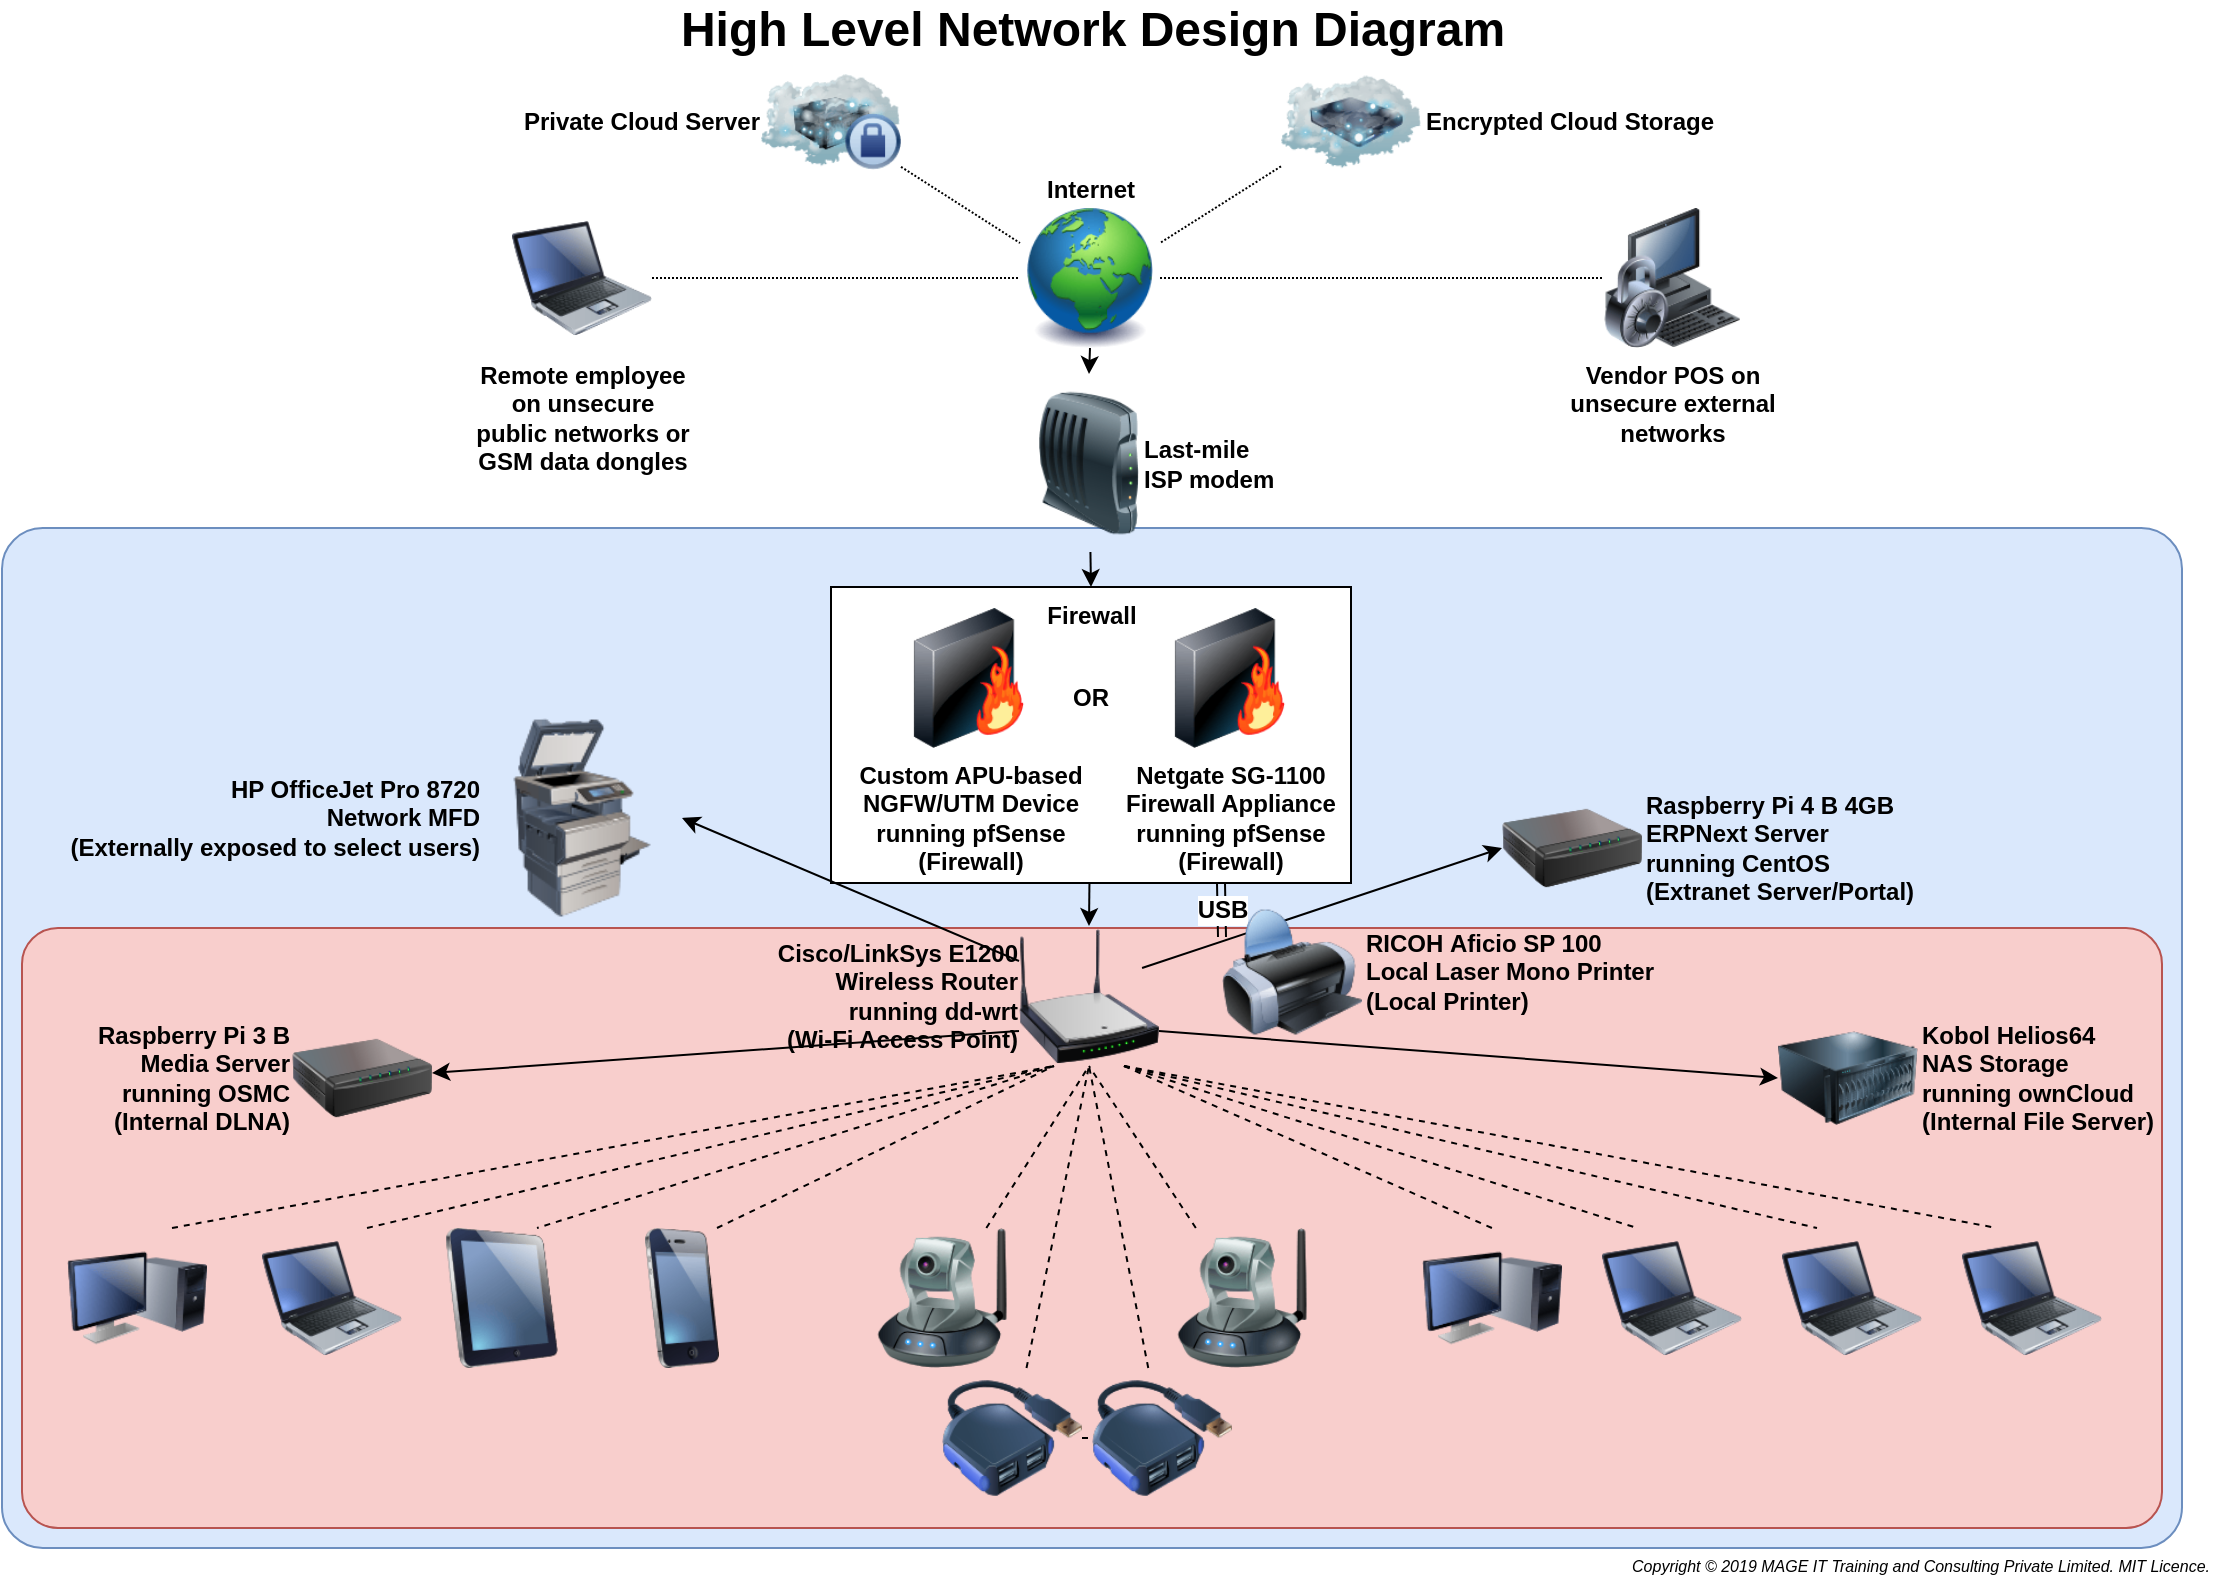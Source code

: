 <mxfile version="12.1.0" type="github" pages="1"><diagram id="0KM4Egd6NqNAOqJx_9N1" name="Page-1"><mxGraphModel dx="1920" dy="1080" grid="1" gridSize="10" guides="1" tooltips="1" connect="1" arrows="1" fold="1" page="1" pageScale="1" pageWidth="1169" pageHeight="827" math="0" shadow="0"><root><mxCell id="0"/><mxCell id="1" parent="0"/><mxCell id="AxmQ6LC_wh1KCt_K1Hnk-86" value="" style="rounded=1;whiteSpace=wrap;html=1;labelBackgroundColor=none;fontSize=12;align=left;fillColor=#dae8fc;strokeColor=#6c8ebf;arcSize=4;" vertex="1" parent="1"><mxGeometry x="40" y="290" width="1090" height="510" as="geometry"/></mxCell><mxCell id="AxmQ6LC_wh1KCt_K1Hnk-49" value="" style="rounded=1;whiteSpace=wrap;html=1;labelBackgroundColor=none;fontSize=12;align=left;fillColor=#f8cecc;strokeColor=#b85450;arcSize=6;" vertex="1" parent="1"><mxGeometry x="50" y="490" width="1070" height="300" as="geometry"/></mxCell><mxCell id="AxmQ6LC_wh1KCt_K1Hnk-44" style="edgeStyle=none;rounded=0;orthogonalLoop=1;jettySize=auto;html=1;entryX=0.5;entryY=0;entryDx=0;entryDy=0;labelBackgroundColor=#ffffff;strokeColor=#000000;fontSize=12;" edge="1" parent="1" source="AxmQ6LC_wh1KCt_K1Hnk-41" target="AxmQ6LC_wh1KCt_K1Hnk-5"><mxGeometry relative="1" as="geometry"/></mxCell><mxCell id="AxmQ6LC_wh1KCt_K1Hnk-41" value="Firewall" style="rounded=0;whiteSpace=wrap;html=1;labelBackgroundColor=none;fontSize=12;fontStyle=1;verticalAlign=top;" vertex="1" parent="1"><mxGeometry x="454.5" y="319.5" width="260" height="148" as="geometry"/></mxCell><mxCell id="AxmQ6LC_wh1KCt_K1Hnk-4" style="edgeStyle=none;rounded=0;orthogonalLoop=1;jettySize=auto;html=1;entryX=0.5;entryY=0;entryDx=0;entryDy=0;fontSize=12;exitX=0.5;exitY=1;exitDx=0;exitDy=0;" edge="1" parent="1" source="AxmQ6LC_wh1KCt_K1Hnk-1" target="AxmQ6LC_wh1KCt_K1Hnk-2"><mxGeometry relative="1" as="geometry"><mxPoint x="730" y="140" as="sourcePoint"/></mxGeometry></mxCell><mxCell id="AxmQ6LC_wh1KCt_K1Hnk-1" value="Internet" style="image;html=1;labelBackgroundColor=none;image=img/lib/clip_art/general/Earth_globe_128x128.png;fontStyle=1;fontSize=12;aspect=fixed;labelPosition=center;verticalLabelPosition=top;align=center;verticalAlign=bottom;" vertex="1" parent="1"><mxGeometry x="549" y="130" width="70" height="70" as="geometry"/></mxCell><mxCell id="AxmQ6LC_wh1KCt_K1Hnk-43" style="edgeStyle=none;rounded=0;orthogonalLoop=1;jettySize=auto;html=1;entryX=0.5;entryY=0;entryDx=0;entryDy=0;labelBackgroundColor=#ffffff;strokeColor=#000000;fontSize=12;" edge="1" parent="1" source="AxmQ6LC_wh1KCt_K1Hnk-2" target="AxmQ6LC_wh1KCt_K1Hnk-41"><mxGeometry relative="1" as="geometry"/></mxCell><mxCell id="AxmQ6LC_wh1KCt_K1Hnk-2" value="Last-mile&lt;br style=&quot;font-size: 12px;&quot;&gt;ISP modem" style="image;html=1;labelBackgroundColor=none;image=img/lib/clip_art/networking/Modem_128x128.png;fontSize=12;fontStyle=1;aspect=fixed;labelPosition=right;verticalLabelPosition=middle;align=left;verticalAlign=middle;" vertex="1" parent="1"><mxGeometry x="558.5" y="213" width="50" height="89.05" as="geometry"/></mxCell><mxCell id="AxmQ6LC_wh1KCt_K1Hnk-24" style="edgeStyle=none;rounded=0;orthogonalLoop=1;jettySize=auto;html=1;entryX=0;entryY=0.5;entryDx=0;entryDy=0;strokeColor=#000000;fontSize=12;exitX=0.879;exitY=0.3;exitDx=0;exitDy=0;exitPerimeter=0;" edge="1" parent="1" source="AxmQ6LC_wh1KCt_K1Hnk-5" target="AxmQ6LC_wh1KCt_K1Hnk-23"><mxGeometry relative="1" as="geometry"/></mxCell><mxCell id="AxmQ6LC_wh1KCt_K1Hnk-52" style="rounded=0;orthogonalLoop=1;jettySize=auto;html=1;entryX=0.75;entryY=0;entryDx=0;entryDy=0;labelBackgroundColor=#ffffff;strokeColor=#000000;fontSize=12;endArrow=none;endFill=0;dashed=1;exitX=0.25;exitY=1;exitDx=0;exitDy=0;" edge="1" parent="1" source="AxmQ6LC_wh1KCt_K1Hnk-5" target="AxmQ6LC_wh1KCt_K1Hnk-39"><mxGeometry relative="1" as="geometry"><mxPoint x="540" y="540" as="sourcePoint"/></mxGeometry></mxCell><mxCell id="AxmQ6LC_wh1KCt_K1Hnk-66" style="edgeStyle=none;rounded=0;orthogonalLoop=1;jettySize=auto;html=1;entryX=0.5;entryY=0;entryDx=0;entryDy=0;dashed=1;labelBackgroundColor=#ffffff;endArrow=none;endFill=0;strokeColor=#000000;fontSize=12;exitX=0.75;exitY=1;exitDx=0;exitDy=0;" edge="1" parent="1" source="AxmQ6LC_wh1KCt_K1Hnk-5" target="AxmQ6LC_wh1KCt_K1Hnk-56"><mxGeometry relative="1" as="geometry"><mxPoint x="610" y="550" as="sourcePoint"/></mxGeometry></mxCell><mxCell id="AxmQ6LC_wh1KCt_K1Hnk-67" style="edgeStyle=none;rounded=0;orthogonalLoop=1;jettySize=auto;html=1;entryX=0.25;entryY=0;entryDx=0;entryDy=0;dashed=1;labelBackgroundColor=#ffffff;endArrow=none;endFill=0;strokeColor=#000000;fontSize=12;exitX=0.75;exitY=1;exitDx=0;exitDy=0;" edge="1" parent="1" source="AxmQ6LC_wh1KCt_K1Hnk-5" target="AxmQ6LC_wh1KCt_K1Hnk-61"><mxGeometry relative="1" as="geometry"/></mxCell><mxCell id="AxmQ6LC_wh1KCt_K1Hnk-68" style="edgeStyle=none;rounded=0;orthogonalLoop=1;jettySize=auto;html=1;entryX=0.25;entryY=0;entryDx=0;entryDy=0;dashed=1;labelBackgroundColor=#ffffff;endArrow=none;endFill=0;strokeColor=#000000;fontSize=12;exitX=0.75;exitY=1;exitDx=0;exitDy=0;" edge="1" parent="1" source="AxmQ6LC_wh1KCt_K1Hnk-5" target="AxmQ6LC_wh1KCt_K1Hnk-62"><mxGeometry relative="1" as="geometry"/></mxCell><mxCell id="AxmQ6LC_wh1KCt_K1Hnk-69" style="edgeStyle=none;rounded=0;orthogonalLoop=1;jettySize=auto;html=1;entryX=0.25;entryY=0;entryDx=0;entryDy=0;dashed=1;labelBackgroundColor=#ffffff;endArrow=none;endFill=0;strokeColor=#000000;fontSize=12;exitX=0.75;exitY=1;exitDx=0;exitDy=0;" edge="1" parent="1" source="AxmQ6LC_wh1KCt_K1Hnk-5" target="AxmQ6LC_wh1KCt_K1Hnk-64"><mxGeometry relative="1" as="geometry"/></mxCell><mxCell id="AxmQ6LC_wh1KCt_K1Hnk-5" value="Cisco/LinkSys&amp;nbsp;E1200&lt;br style=&quot;font-size: 12px&quot;&gt;Wireless&amp;nbsp;Router &lt;br style=&quot;font-size: 12px&quot;&gt;running dd-wrt&lt;br style=&quot;font-size: 12px&quot;&gt;(Wi-Fi Access Point)" style="image;html=1;labelBackgroundColor=none;image=img/lib/clip_art/networking/Wireless_Router_N_128x128.png;fontSize=12;fontStyle=1;aspect=fixed;labelPosition=left;verticalLabelPosition=middle;align=right;verticalAlign=middle;" vertex="1" parent="1"><mxGeometry x="548.5" y="489" width="70" height="70" as="geometry"/></mxCell><mxCell id="AxmQ6LC_wh1KCt_K1Hnk-32" value="USB" style="edgeStyle=none;rounded=0;orthogonalLoop=1;jettySize=auto;html=1;entryX=0;entryY=0.25;entryDx=0;entryDy=0;strokeColor=#000000;fontSize=12;shape=link;labelBackgroundColor=#ffffff;fontStyle=1;labelPosition=center;verticalLabelPosition=middle;align=center;verticalAlign=middle;exitX=0.75;exitY=1;exitDx=0;exitDy=0;horizontal=1;" edge="1" parent="1" source="AxmQ6LC_wh1KCt_K1Hnk-41" target="AxmQ6LC_wh1KCt_K1Hnk-31"><mxGeometry relative="1" as="geometry"/></mxCell><mxCell id="AxmQ6LC_wh1KCt_K1Hnk-34" style="edgeStyle=none;rounded=0;orthogonalLoop=1;jettySize=auto;html=1;entryX=1;entryY=0.5;entryDx=0;entryDy=0;strokeColor=#000000;fontSize=12;exitX=0;exitY=0.25;exitDx=0;exitDy=0;" edge="1" parent="1" source="AxmQ6LC_wh1KCt_K1Hnk-5" target="AxmQ6LC_wh1KCt_K1Hnk-33"><mxGeometry relative="1" as="geometry"/></mxCell><mxCell id="AxmQ6LC_wh1KCt_K1Hnk-12" value="Netgate SG-1100&lt;br style=&quot;font-size: 12px;&quot;&gt;Firewall Appliance&lt;br style=&quot;font-size: 12px;&quot;&gt;running pfSense&lt;br style=&quot;font-size: 12px;&quot;&gt;(Firewall)" style="image;html=1;labelBackgroundColor=none;image=img/lib/clip_art/networking/Firewall-page1_128x128.png;fontSize=12;fontStyle=1;labelPosition=center;verticalLabelPosition=bottom;align=center;verticalAlign=top;aspect=fixed;" vertex="1" parent="1"><mxGeometry x="619" y="330" width="70" height="70" as="geometry"/></mxCell><mxCell id="AxmQ6LC_wh1KCt_K1Hnk-26" value="" style="edgeStyle=none;rounded=0;orthogonalLoop=1;jettySize=auto;html=1;strokeColor=#000000;fontSize=12;exitX=0;exitY=0.75;exitDx=0;exitDy=0;" edge="1" parent="1" source="AxmQ6LC_wh1KCt_K1Hnk-5" target="AxmQ6LC_wh1KCt_K1Hnk-25"><mxGeometry relative="1" as="geometry"><mxPoint x="640" y="580" as="sourcePoint"/></mxGeometry></mxCell><mxCell id="AxmQ6LC_wh1KCt_K1Hnk-23" value="Raspberry Pi 4 B 4GB&lt;br style=&quot;font-size: 12px&quot;&gt;ERPNext Server&lt;br style=&quot;font-size: 12px&quot;&gt;running CentOS&lt;br style=&quot;font-size: 12px&quot;&gt;(Extranet Server/Portal)" style="image;html=1;labelBackgroundColor=none;image=img/lib/clip_art/networking/Print_Server_128x128.png;fontSize=12;fontStyle=1;labelPosition=right;verticalLabelPosition=middle;align=left;verticalAlign=middle;aspect=fixed;" vertex="1" parent="1"><mxGeometry x="790" y="415" width="70" height="70" as="geometry"/></mxCell><mxCell id="AxmQ6LC_wh1KCt_K1Hnk-28" value="" style="edgeStyle=none;rounded=0;orthogonalLoop=1;jettySize=auto;html=1;strokeColor=#000000;fontSize=12;entryX=0;entryY=0.5;entryDx=0;entryDy=0;exitX=1;exitY=0.75;exitDx=0;exitDy=0;" edge="1" parent="1" source="AxmQ6LC_wh1KCt_K1Hnk-5" target="AxmQ6LC_wh1KCt_K1Hnk-40"><mxGeometry relative="1" as="geometry"><mxPoint x="619" y="542" as="sourcePoint"/><mxPoint x="720" y="373.364" as="targetPoint"/></mxGeometry></mxCell><mxCell id="AxmQ6LC_wh1KCt_K1Hnk-25" value="Raspberry Pi 3 B&lt;br style=&quot;font-size: 12px&quot;&gt;Media Server&lt;br style=&quot;font-size: 12px&quot;&gt;running OSMC&lt;br style=&quot;font-size: 12px&quot;&gt;(Internal DLNA)" style="image;html=1;labelBackgroundColor=none;image=img/lib/clip_art/networking/Print_Server_128x128.png;fontSize=12;fontStyle=1;labelPosition=left;verticalLabelPosition=middle;align=right;verticalAlign=middle;aspect=fixed;" vertex="1" parent="1"><mxGeometry x="185" y="530" width="70" height="70" as="geometry"/></mxCell><mxCell id="AxmQ6LC_wh1KCt_K1Hnk-31" value="RICOH&amp;nbsp;Aficio SP 100&lt;br style=&quot;font-size: 12px;&quot;&gt;Local Laser Mono Printer&lt;br style=&quot;font-size: 12px;&quot;&gt;(Local Printer)" style="image;html=1;labelBackgroundColor=none;image=img/lib/clip_art/computers/Printer_128x128.png;fontSize=12;fontStyle=1;aspect=fixed;horizontal=1;labelPosition=right;verticalLabelPosition=middle;align=left;verticalAlign=middle;" vertex="1" parent="1"><mxGeometry x="650" y="477" width="70" height="70" as="geometry"/></mxCell><mxCell id="AxmQ6LC_wh1KCt_K1Hnk-33" value="HP OfficeJet Pro 8720&lt;br style=&quot;font-size: 12px&quot;&gt;Network MFD&lt;br style=&quot;font-size: 12px&quot;&gt;(Externally exposed to select users)" style="image;html=1;labelBackgroundColor=none;image=img/lib/clip_art/computers/Printer_Commercial_128x128.png;fontSize=12;fontStyle=1;aspect=fixed;labelPosition=left;verticalLabelPosition=middle;align=right;verticalAlign=middle;" vertex="1" parent="1"><mxGeometry x="280" y="385" width="100" height="100" as="geometry"/></mxCell><mxCell id="AxmQ6LC_wh1KCt_K1Hnk-53" style="edgeStyle=none;rounded=0;orthogonalLoop=1;jettySize=auto;html=1;entryX=0.25;entryY=1;entryDx=0;entryDy=0;dashed=1;labelBackgroundColor=#ffffff;endArrow=none;endFill=0;strokeColor=#000000;fontSize=12;exitX=0.75;exitY=0;exitDx=0;exitDy=0;" edge="1" parent="1" source="AxmQ6LC_wh1KCt_K1Hnk-37" target="AxmQ6LC_wh1KCt_K1Hnk-5"><mxGeometry relative="1" as="geometry"/></mxCell><mxCell id="AxmQ6LC_wh1KCt_K1Hnk-37" value="" style="image;html=1;labelBackgroundColor=#ffffff;image=img/lib/clip_art/computers/Laptop_128x128.png;fontSize=12;aspect=fixed;" vertex="1" parent="1"><mxGeometry x="170" y="640" width="70" height="70" as="geometry"/></mxCell><mxCell id="AxmQ6LC_wh1KCt_K1Hnk-54" style="edgeStyle=none;rounded=0;orthogonalLoop=1;jettySize=auto;html=1;entryX=0.25;entryY=1;entryDx=0;entryDy=0;dashed=1;labelBackgroundColor=#ffffff;endArrow=none;endFill=0;strokeColor=#000000;fontSize=12;exitX=0.75;exitY=0;exitDx=0;exitDy=0;" edge="1" parent="1" source="AxmQ6LC_wh1KCt_K1Hnk-38" target="AxmQ6LC_wh1KCt_K1Hnk-5"><mxGeometry relative="1" as="geometry"/></mxCell><mxCell id="AxmQ6LC_wh1KCt_K1Hnk-38" value="" style="image;html=1;labelBackgroundColor=#ffffff;image=img/lib/clip_art/computers/Monitor_Tower_128x128.png;fontSize=12;aspect=fixed;" vertex="1" parent="1"><mxGeometry x="72.5" y="640" width="70" height="70" as="geometry"/></mxCell><mxCell id="AxmQ6LC_wh1KCt_K1Hnk-39" value="" style="image;html=1;labelBackgroundColor=#ffffff;image=img/lib/clip_art/computers/iPad_128x128.png;fontSize=12;aspect=fixed;" vertex="1" parent="1"><mxGeometry x="255" y="640" width="70" height="70" as="geometry"/></mxCell><mxCell id="AxmQ6LC_wh1KCt_K1Hnk-40" value="&lt;span style=&quot;font-weight: 700 ; font-size: 12px&quot;&gt;Kobol Helios64&lt;/span&gt;&lt;br style=&quot;font-weight: 700 ; font-size: 12px&quot;&gt;&lt;span style=&quot;font-weight: 700 ; font-size: 12px&quot;&gt;NAS Storage&lt;/span&gt;&lt;br style=&quot;font-weight: 700 ; font-size: 12px&quot;&gt;&lt;span style=&quot;font-weight: 700 ; font-size: 12px&quot;&gt;running ownCloud&lt;/span&gt;&lt;br style=&quot;font-weight: 700 ; font-size: 12px&quot;&gt;&lt;span style=&quot;font-weight: 700 ; font-size: 12px&quot;&gt;(Internal&amp;nbsp;&lt;/span&gt;&lt;span style=&quot;font-weight: 700&quot;&gt;File Server&lt;/span&gt;&lt;span style=&quot;font-weight: 700 ; font-size: 12px&quot;&gt;)&lt;/span&gt;" style="image;html=1;labelBackgroundColor=none;image=img/lib/clip_art/computers/Server_128x128.png;fontSize=12;aspect=fixed;labelPosition=right;verticalLabelPosition=middle;align=left;verticalAlign=middle;" vertex="1" parent="1"><mxGeometry x="928" y="530" width="70" height="70" as="geometry"/></mxCell><mxCell id="AxmQ6LC_wh1KCt_K1Hnk-18" value="Custom APU-based&lt;br style=&quot;font-size: 12px;&quot;&gt;NGFW/UTM Device&lt;br style=&quot;font-size: 12px;&quot;&gt;running pfSense&lt;br style=&quot;font-size: 12px;&quot;&gt;(Firewall)" style="image;html=1;labelBackgroundColor=none;image=img/lib/clip_art/networking/Firewall-page1_128x128.png;fontSize=12;fontStyle=1;labelPosition=center;verticalLabelPosition=bottom;align=center;verticalAlign=top;aspect=fixed;" vertex="1" parent="1"><mxGeometry x="488.5" y="330" width="70" height="70" as="geometry"/></mxCell><mxCell id="AxmQ6LC_wh1KCt_K1Hnk-45" value="OR" style="text;html=1;resizable=0;points=[];autosize=1;align=center;verticalAlign=top;spacingTop=-4;fontSize=12;fontStyle=1" vertex="1" parent="1"><mxGeometry x="569" y="365" width="30" height="20" as="geometry"/></mxCell><mxCell id="AxmQ6LC_wh1KCt_K1Hnk-55" style="edgeStyle=none;rounded=0;orthogonalLoop=1;jettySize=auto;html=1;entryX=0.25;entryY=1;entryDx=0;entryDy=0;dashed=1;labelBackgroundColor=#ffffff;endArrow=none;endFill=0;strokeColor=#000000;fontSize=12;exitX=0.75;exitY=0;exitDx=0;exitDy=0;" edge="1" parent="1" source="AxmQ6LC_wh1KCt_K1Hnk-50" target="AxmQ6LC_wh1KCt_K1Hnk-5"><mxGeometry relative="1" as="geometry"/></mxCell><mxCell id="AxmQ6LC_wh1KCt_K1Hnk-50" value="" style="image;html=1;labelBackgroundColor=#ffffff;image=img/lib/clip_art/telecommunication/iPhone_128x128.png;fontSize=12;align=left;aspect=fixed;" vertex="1" parent="1"><mxGeometry x="345" y="640" width="70" height="70" as="geometry"/></mxCell><mxCell id="AxmQ6LC_wh1KCt_K1Hnk-56" value="" style="image;html=1;labelBackgroundColor=#ffffff;image=img/lib/clip_art/computers/Monitor_Tower_128x128.png;fontSize=12;aspect=fixed;" vertex="1" parent="1"><mxGeometry x="750" y="640" width="70" height="70" as="geometry"/></mxCell><mxCell id="AxmQ6LC_wh1KCt_K1Hnk-61" value="" style="image;html=1;labelBackgroundColor=#ffffff;image=img/lib/clip_art/computers/Laptop_128x128.png;fontSize=12;aspect=fixed;" vertex="1" parent="1"><mxGeometry x="840" y="640" width="70" height="70" as="geometry"/></mxCell><mxCell id="AxmQ6LC_wh1KCt_K1Hnk-62" value="" style="image;html=1;labelBackgroundColor=#ffffff;image=img/lib/clip_art/computers/Laptop_128x128.png;fontSize=12;aspect=fixed;" vertex="1" parent="1"><mxGeometry x="930" y="640" width="70" height="70" as="geometry"/></mxCell><mxCell id="AxmQ6LC_wh1KCt_K1Hnk-64" value="" style="image;html=1;labelBackgroundColor=#ffffff;image=img/lib/clip_art/computers/Laptop_128x128.png;fontSize=12;aspect=fixed;" vertex="1" parent="1"><mxGeometry x="1020" y="640" width="70" height="70" as="geometry"/></mxCell><mxCell id="AxmQ6LC_wh1KCt_K1Hnk-75" style="edgeStyle=none;rounded=0;orthogonalLoop=1;jettySize=auto;html=1;dashed=1;labelBackgroundColor=#ffffff;endArrow=none;endFill=0;strokeColor=#000000;fontSize=12;entryX=0.5;entryY=1;entryDx=0;entryDy=0;" edge="1" parent="1" source="AxmQ6LC_wh1KCt_K1Hnk-71" target="AxmQ6LC_wh1KCt_K1Hnk-5"><mxGeometry relative="1" as="geometry"><mxPoint x="550" y="570" as="targetPoint"/></mxGeometry></mxCell><mxCell id="AxmQ6LC_wh1KCt_K1Hnk-71" value="" style="image;html=1;labelBackgroundColor=#ffffff;image=img/lib/clip_art/networking/Ip_Camera_128x128.png;fontSize=12;align=left;aspect=fixed;" vertex="1" parent="1"><mxGeometry x="475" y="640" width="70" height="70" as="geometry"/></mxCell><mxCell id="AxmQ6LC_wh1KCt_K1Hnk-76" style="edgeStyle=none;rounded=0;orthogonalLoop=1;jettySize=auto;html=1;dashed=1;labelBackgroundColor=#ffffff;endArrow=none;endFill=0;strokeColor=#000000;fontSize=12;entryX=0.5;entryY=1;entryDx=0;entryDy=0;" edge="1" parent="1" source="AxmQ6LC_wh1KCt_K1Hnk-72" target="AxmQ6LC_wh1KCt_K1Hnk-5"><mxGeometry relative="1" as="geometry"><mxPoint x="580" y="560" as="targetPoint"/></mxGeometry></mxCell><mxCell id="AxmQ6LC_wh1KCt_K1Hnk-72" value="" style="image;html=1;labelBackgroundColor=#ffffff;image=img/lib/clip_art/networking/Ip_Camera_128x128.png;fontSize=12;align=left;aspect=fixed;" vertex="1" parent="1"><mxGeometry x="625" y="640" width="70" height="70" as="geometry"/></mxCell><mxCell id="AxmQ6LC_wh1KCt_K1Hnk-77" style="edgeStyle=none;rounded=0;orthogonalLoop=1;jettySize=auto;html=1;entryX=0.5;entryY=1;entryDx=0;entryDy=0;dashed=1;labelBackgroundColor=#ffffff;endArrow=none;endFill=0;strokeColor=#000000;fontSize=12;" edge="1" parent="1" source="AxmQ6LC_wh1KCt_K1Hnk-74" target="AxmQ6LC_wh1KCt_K1Hnk-5"><mxGeometry relative="1" as="geometry"/></mxCell><mxCell id="AxmQ6LC_wh1KCt_K1Hnk-79" value="" style="edgeStyle=none;rounded=0;orthogonalLoop=1;jettySize=auto;html=1;dashed=1;labelBackgroundColor=#ffffff;endArrow=none;endFill=0;strokeColor=#000000;fontSize=12;" edge="1" parent="1" source="AxmQ6LC_wh1KCt_K1Hnk-74" target="AxmQ6LC_wh1KCt_K1Hnk-78"><mxGeometry relative="1" as="geometry"/></mxCell><mxCell id="AxmQ6LC_wh1KCt_K1Hnk-74" value="" style="image;html=1;labelBackgroundColor=#ffffff;image=img/lib/clip_art/computers/USB_Hub_128x128.png;fontSize=12;align=left;aspect=fixed;" vertex="1" parent="1"><mxGeometry x="510" y="710" width="70" height="70" as="geometry"/></mxCell><mxCell id="AxmQ6LC_wh1KCt_K1Hnk-80" style="edgeStyle=none;rounded=0;orthogonalLoop=1;jettySize=auto;html=1;entryX=0.5;entryY=1;entryDx=0;entryDy=0;dashed=1;labelBackgroundColor=#ffffff;endArrow=none;endFill=0;strokeColor=#000000;fontSize=12;" edge="1" parent="1" source="AxmQ6LC_wh1KCt_K1Hnk-78" target="AxmQ6LC_wh1KCt_K1Hnk-5"><mxGeometry relative="1" as="geometry"/></mxCell><mxCell id="AxmQ6LC_wh1KCt_K1Hnk-78" value="" style="image;html=1;labelBackgroundColor=#ffffff;image=img/lib/clip_art/computers/USB_Hub_128x128.png;fontSize=12;align=left;aspect=fixed;" vertex="1" parent="1"><mxGeometry x="585" y="710" width="70" height="70" as="geometry"/></mxCell><mxCell id="AxmQ6LC_wh1KCt_K1Hnk-83" style="edgeStyle=none;rounded=0;orthogonalLoop=1;jettySize=auto;html=1;entryX=0;entryY=0.5;entryDx=0;entryDy=0;dashed=1;labelBackgroundColor=#ffffff;endArrow=none;endFill=0;strokeColor=#000000;fontSize=12;dashPattern=1 1;" edge="1" parent="1" source="AxmQ6LC_wh1KCt_K1Hnk-82" target="AxmQ6LC_wh1KCt_K1Hnk-1"><mxGeometry relative="1" as="geometry"/></mxCell><mxCell id="AxmQ6LC_wh1KCt_K1Hnk-82" value="Remote employee&lt;br&gt;on unsecure&lt;br&gt;public&amp;nbsp;networks or&lt;br&gt;GSM data dongles" style="image;html=1;labelBackgroundColor=#ffffff;image=img/lib/clip_art/computers/Laptop_128x128.png;fontSize=12;aspect=fixed;fontStyle=1" vertex="1" parent="1"><mxGeometry x="295" y="130" width="70" height="70" as="geometry"/></mxCell><mxCell id="AxmQ6LC_wh1KCt_K1Hnk-85" style="edgeStyle=none;rounded=0;orthogonalLoop=1;jettySize=auto;html=1;entryX=1;entryY=0.5;entryDx=0;entryDy=0;dashed=1;dashPattern=1 1;labelBackgroundColor=#ffffff;endArrow=none;endFill=0;strokeColor=#000000;fontSize=12;" edge="1" parent="1" source="AxmQ6LC_wh1KCt_K1Hnk-84" target="AxmQ6LC_wh1KCt_K1Hnk-1"><mxGeometry relative="1" as="geometry"/></mxCell><mxCell id="AxmQ6LC_wh1KCt_K1Hnk-84" value="Vendor POS on&lt;br&gt;unsecure external&lt;br&gt;networks" style="image;html=1;labelBackgroundColor=#ffffff;image=img/lib/clip_art/computers/Secure_System_128x128.png;fontSize=12;align=center;aspect=fixed;fontStyle=1" vertex="1" parent="1"><mxGeometry x="840" y="130" width="70" height="70" as="geometry"/></mxCell><mxCell id="AxmQ6LC_wh1KCt_K1Hnk-89" style="edgeStyle=none;rounded=0;orthogonalLoop=1;jettySize=auto;html=1;entryX=0;entryY=0.25;entryDx=0;entryDy=0;dashed=1;dashPattern=1 1;labelBackgroundColor=#ffffff;endArrow=none;endFill=0;strokeColor=#000000;fontSize=12;" edge="1" parent="1" source="AxmQ6LC_wh1KCt_K1Hnk-87" target="AxmQ6LC_wh1KCt_K1Hnk-1"><mxGeometry relative="1" as="geometry"/></mxCell><mxCell id="AxmQ6LC_wh1KCt_K1Hnk-87" value="Private Cloud Server" style="image;html=1;labelBackgroundColor=#ffffff;image=img/lib/clip_art/networking/Cloud_Server_Private_128x128.png;fontSize=12;align=right;aspect=fixed;fontStyle=1;labelPosition=left;verticalLabelPosition=middle;verticalAlign=middle;" vertex="1" parent="1"><mxGeometry x="419.5" y="52" width="70" height="70" as="geometry"/></mxCell><mxCell id="AxmQ6LC_wh1KCt_K1Hnk-90" style="edgeStyle=none;rounded=0;orthogonalLoop=1;jettySize=auto;html=1;entryX=1;entryY=0.25;entryDx=0;entryDy=0;dashed=1;dashPattern=1 1;labelBackgroundColor=#ffffff;endArrow=none;endFill=0;strokeColor=#000000;fontSize=12;" edge="1" parent="1" source="AxmQ6LC_wh1KCt_K1Hnk-88" target="AxmQ6LC_wh1KCt_K1Hnk-1"><mxGeometry relative="1" as="geometry"/></mxCell><mxCell id="AxmQ6LC_wh1KCt_K1Hnk-88" value="Encrypted Cloud Storage" style="image;html=1;labelBackgroundColor=#ffffff;image=img/lib/clip_art/networking/Cloud_Storage_128x128.png;fontSize=12;align=left;aspect=fixed;fontStyle=1;labelPosition=right;verticalLabelPosition=middle;verticalAlign=middle;" vertex="1" parent="1"><mxGeometry x="679.5" y="52" width="70" height="70" as="geometry"/></mxCell><mxCell id="AxmQ6LC_wh1KCt_K1Hnk-91" value="High Level Network Design Diagram" style="text;html=1;resizable=0;points=[];autosize=1;align=center;verticalAlign=middle;spacingTop=-4;fontSize=24;fontStyle=1" vertex="1" parent="1"><mxGeometry x="375" y="28" width="420" height="30" as="geometry"/></mxCell><mxCell id="AxmQ6LC_wh1KCt_K1Hnk-92" value="Copyright © 2019 MAGE IT Training and Consulting Private Limited. MIT Licence." style="text;html=1;resizable=0;points=[];autosize=1;align=right;verticalAlign=top;spacingTop=-4;fontSize=8;fontStyle=2" vertex="1" parent="1"><mxGeometry x="845" y="802" width="300" height="10" as="geometry"/></mxCell></root></mxGraphModel></diagram></mxfile>